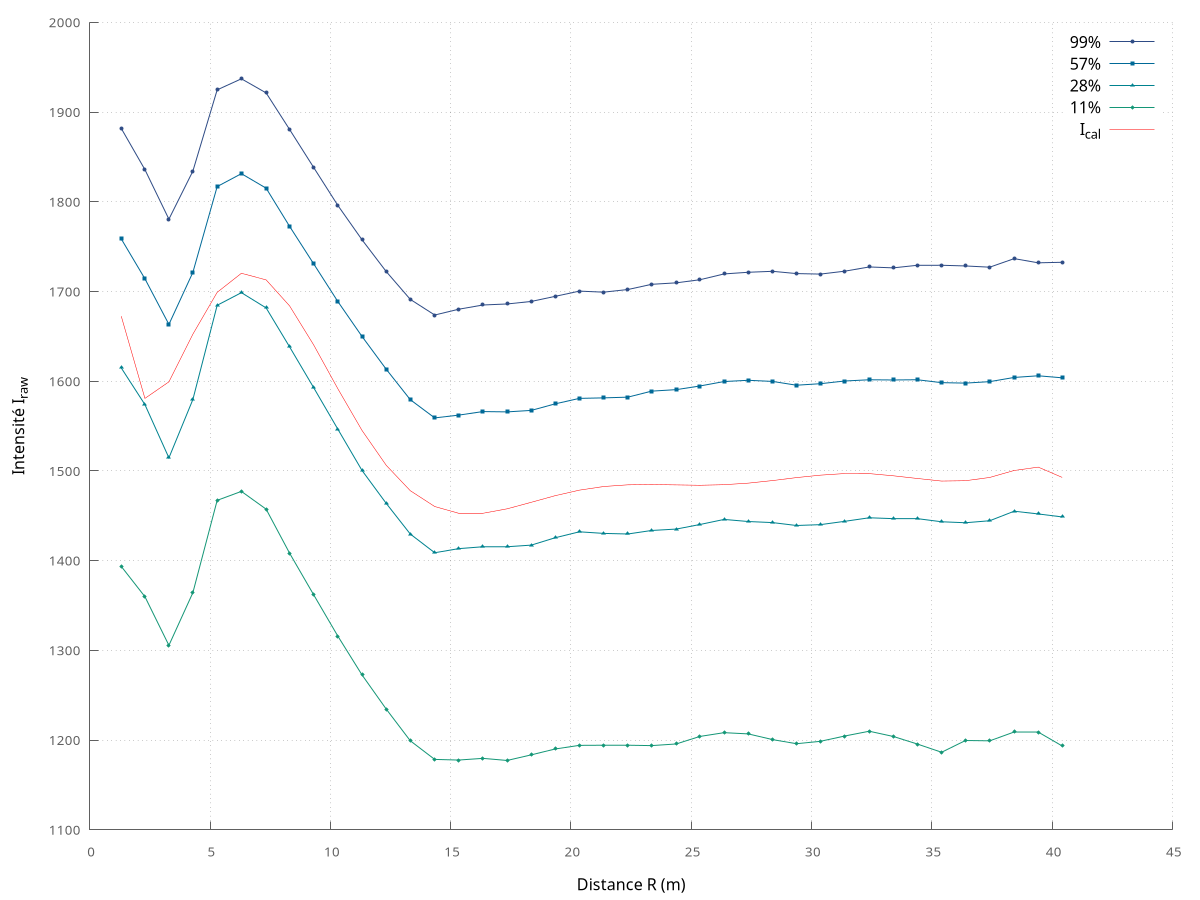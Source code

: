 set grid
set style line 11 lc rgb '#606060' lt 1
set border 3 back ls 11
set tics nomirror
set xlabel 'Distance R (m)'
set ylabel 'Intensité I_{raw}'
set tics font ', 10'
set xrange [*:*]
set yrange [*:*]
plot '-' with linespoints ls 1 pt 7 ps 0.5 lc rgb '#2e4b85' title '99%', '-' with linespoints ls 1 pt 5 ps 0.5 lc rgb '#006997' title '57%', '-' with linespoints ls 1 pt 9 ps 0.5 lc rgb '#00828f' title '28%', '-' with linespoints ls 1 pt 13 ps 0.5 lc rgb '#149676' title '11%', '-' smooth uniq with lines lw 0.5 lc rgb 'red' title 'I_{cal}'
1.3080586194992065 1881.712646484375
2.2914767265319824 1835.75634765625
3.2881486415863037 1780.5921630859375
4.2840976715087891 1834.1219482421875
5.2948198318481445 1924.729248046875
6.3002157211303711 1937.0078125
7.3292593955993652 1921.29248046875
8.3050336837768555 1880.4984130859375
9.3003787994384766 1838.3753662109375
10.309366226196289 1795.8984375
11.313794136047363 1757.624755859375
12.321737289428711 1722.1451416015625
13.320768356323242 1691.171875
14.335108757019043 1673.732666015625
15.329270362854004 1680.178466796875
16.338552474975586 1684.9102783203125
17.344562530517578 1686.0550537109375
18.349239349365234 1688.86083984375
19.340084075927734 1694.5377197265625
20.349517822265625 1700.3812255859375
21.35565185546875 1699.21044921875
22.361902236938477 1702.155517578125
23.346603393554688 1707.95458984375
24.371438980102539 1709.59619140625
25.353525161743164 1713.0511474609375
26.363866806030273 1719.5323486328125
27.368635177612305 1721.388916015625
28.378032684326172 1722.4520263671875
29.369832992553711 1719.922607421875
30.365169525146484 1719.346923828125
31.376834869384766 1722.590576171875
32.396438598632812 1727.3092041015625
33.395057678222656 1726.294921875
34.390434265136719 1729.1578369140625
35.403076171875 1729.1988525390625
36.396030426025391 1728.4224853515625
37.404262542724609 1727.0521240234375
38.418926239013672 1736.5885009765625
39.418750762939453 1731.9193115234375
40.414398193359375 1732.515625
e
1.3080586194992065 1758.563720703125
2.2914767265319824 1714.12744140625
3.2881486415863037 1663.2734375
4.2840976715087891 1721.25537109375
5.2948198318481445 1816.947265625
6.3002157211303711 1831.289794921875
7.3292593955993652 1815.0833740234375
8.3050336837768555 1772.5126953125
9.3003787994384766 1730.98291015625
10.309366226196289 1688.7696533203125
11.313794136047363 1649.87841796875
12.321737289428711 1613.2655029296875
13.320768356323242 1579.3604736328125
14.335108757019043 1559.0660400390625
15.329270362854004 1562.1551513671875
16.338552474975586 1566.1279296875
17.344562530517578 1565.767333984375
18.349239349365234 1567.4241943359375
19.340084075927734 1574.7213134765625
20.349517822265625 1580.82470703125
21.35565185546875 1581.3934326171875
22.361902236938477 1582.1873779296875
23.346603393554688 1588.8927001953125
24.371438980102539 1590.5726318359375
25.353525161743164 1594.619140625
26.363866806030273 1599.5926513671875
27.368635177612305 1600.9913330078125
28.378032684326172 1599.7247314453125
29.369832992553711 1595.4970703125
30.365169525146484 1597.1781005859375
31.376834869384766 1600.18896484375
32.396438598632812 1601.5714111328125
33.395057678222656 1601.3365478515625
34.390434265136719 1601.5977783203125
35.403076171875 1598.3455810546875
36.396030426025391 1597.846923828125
37.404262542724609 1599.484375
38.418926239013672 1604.15625
39.418750762939453 1606.0107421875
40.414398193359375 1603.75
e
1.3080586194992065 1614.7623291015625
2.2914767265319824 1573.8934326171875
3.2881486415863037 1514.5264892578125
4.2840976715087891 1579.5303955078125
5.2948198318481445 1684.622314453125
6.3002157211303711 1698.65576171875
7.3292593955993652 1681.64404296875
8.3050336837768555 1638.20458984375
9.3003787994384766 1592.98193359375
10.309366226196289 1546.498291015625
11.313794136047363 1500.5042724609375
12.321737289428711 1463.7598876953125
13.320768356323242 1429.6082763671875
14.335108757019043 1408.7928466796875
15.329270362854004 1413.3328857421875
16.338552474975586 1415.4547119140625
17.344562530517578 1415.4498291015625
18.349239349365234 1417.274658203125
19.340084075927734 1425.48828125
20.349517822265625 1432.11181640625
21.35565185546875 1430.339111328125
22.361902236938477 1429.6690673828125
23.346603393554688 1433.576416015625
24.371438980102539 1435.15576171875
25.353525161743164 1440.2115478515625
26.363866806030273 1445.914306640625
27.368635177612305 1443.5716552734375
28.378032684326172 1442.3787841796875
29.369832992553711 1439.139892578125
30.365169525146484 1440.0892333984375
31.376834869384766 1443.792724609375
32.396438598632812 1447.75
33.395057678222656 1446.77880859375
34.390434265136719 1446.8082275390625
35.403076171875 1443.3017578125
36.396030426025391 1442.210205078125
37.404262542724609 1444.4478759765625
38.418926239013672 1455.0625
39.418750762939453 1452.021484375
40.414398193359375 1448.6822509765625
e
1.3080586194992065 1393.53857421875
2.2914767265319824 1359.796630859375
3.2881486415863037 1305.5618896484375
4.2840976715087891 1364.2520751953125
5.2948198318481445 1467.198486328125
6.3002157211303711 1477.17529296875
7.3292593955993652 1457.3394775390625
8.3050336837768555 1408.2286376953125
9.3003787994384766 1362.1083984375
10.309366226196289 1315.8372802734375
11.313794136047363 1272.6224365234375
12.321737289428711 1234.472412109375
13.320768356323242 1199.1932373046875
14.335108757019043 1178.426025390625
15.329270362854004 1177.7205810546875
16.338552474975586 1179.6009521484375
17.344562530517578 1177.2567138671875
18.349239349365234 1183.509765625
19.340084075927734 1190.0404052734375
20.349517822265625 1194.093017578125
21.35565185546875 1194.2352294921875
22.361902236938477 1194.2559814453125
23.346603393554688 1193.8035888671875
24.371438980102539 1195.644287109375
25.353525161743164 1204.015380859375
26.363866806030273 1208.2384033203125
27.368635177612305 1206.8604736328125
28.378032684326172 1200.507568359375
29.369832992553711 1195.922607421875
30.365169525146484 1198.6065673828125
31.376834869384766 1204.507080078125
32.396438598632812 1209.8365478515625
33.395057678222656 1204.003173828125
34.390434265136719 1195.605224609375
35.403076171875 1186.38330078125
36.396030426025391 1199.5040283203125
37.404262542724609 1199.1435546875
38.418926239013672 1208.981689453125
39.418750762939453 1208.91015625
40.414398193359375 1193.4166259765625
e
1.3080586194992065 1672.419677734375
2.2914767265319824 1580.8192138671875
3.2881486415863037 1599.2784423828125
4.2840976715087891 1652.366455078125
5.2948198318481445 1699.0462646484375
6.3002157211303711 1720.24365234375
7.3292593955993652 1712.881591796875
8.3050336837768555 1683.8822021484375
9.3003787994384766 1640.620361328125
10.309366226196289 1591.5802001953125
11.313794136047363 1545.1314697265625
12.321737289428711 1506.1859130859375
13.320768356323242 1477.9083251953125
14.335108757019043 1460.30126953125
15.329270362854004 1452.75732421875
16.338552474975586 1452.7742919921875
17.344562530517578 1457.7325439453125
18.349239349365234 1465.0379638671875
19.340084075927734 1472.38232421875
20.349517822265625 1478.549560546875
21.35565185546875 1482.5941162109375
22.361902236938477 1484.4781494140625
23.346603393554688 1484.8089599609375
24.371438980102539 1484.4066162109375
25.353525161743164 1483.9730224609375
26.363866806030273 1484.6263427734375
27.368635177612305 1486.3525390625
28.378032684326172 1489.2261962890625
29.369832992553711 1492.526123046875
30.365169525146484 1495.2510986328125
31.376834869384766 1497.0361328125
32.396438598632812 1496.977783203125
33.395057678222656 1494.54443359375
34.390434265136719 1491.5565185546875
35.403076171875 1488.65771484375
36.396030426025391 1489.0643310546875
37.404262542724609 1492.6883544921875
38.418926239013672 1500.4881591796875
39.418750762939453 1504.2017822265625
40.414398193359375 1492.7647705078125
e
